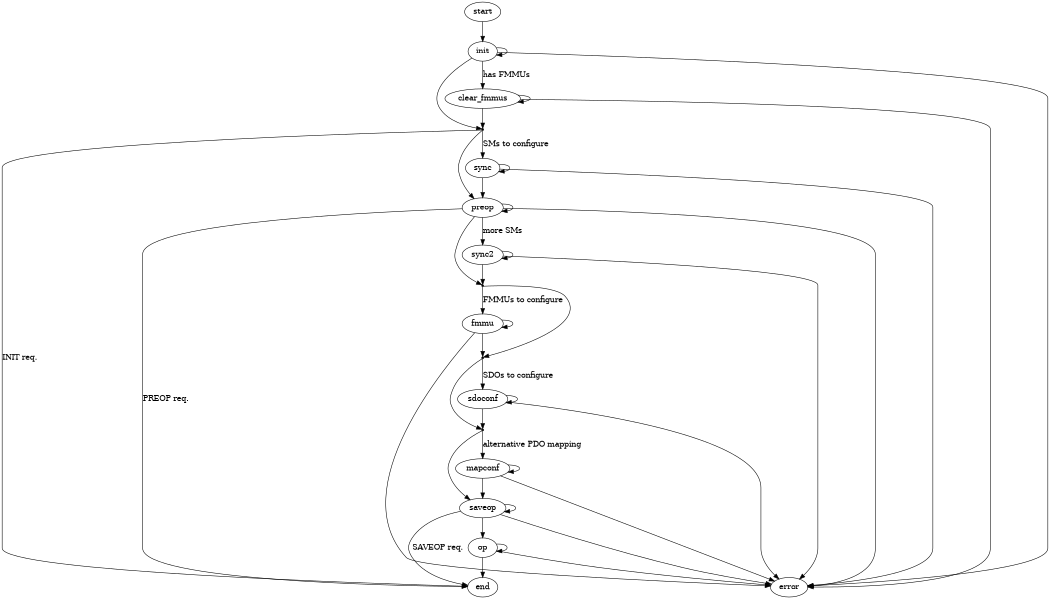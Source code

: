 digraph slaveconf {
    size="7,9"
    center=1
	ratio=fill

    enter_sync [shape=point,label=""]
    enter_fmmu [shape=point,label=""]
    enter_sdoconf [shape=point,label=""]
    enter_mapconf [shape=point,label=""]

    start -> init [weight=10]
    init -> init
    init -> error
    init -> enter_sync
    init -> clear_fmmus [label="has FMMUs", weight=10]
    clear_fmmus -> clear_fmmus
    clear_fmmus -> error
    clear_fmmus -> enter_sync [weight=10]
    enter_sync -> end [label="INIT req."]
    enter_sync -> preop
    enter_sync -> sync [label="SMs to configure", weight=10]
    sync -> sync
    sync -> error
    sync -> preop [weight=10]
    preop -> preop
    preop -> error
    preop -> end [label="PREOP req."]
    preop -> enter_fmmu
    preop -> sync2 [label="more SMs", weight=10]
    sync2 -> sync2
    sync2 -> error
    sync2 -> enter_fmmu [weight=10]
    enter_fmmu -> enter_sdoconf
    enter_fmmu -> fmmu [label="FMMUs to configure", weight=10]
    fmmu -> fmmu
    fmmu -> error
    fmmu -> enter_sdoconf [weight=10]
    enter_sdoconf -> enter_mapconf
    enter_sdoconf -> sdoconf [label="SDOs to configure", weight=10]
    sdoconf -> sdoconf
    sdoconf -> error
    sdoconf -> enter_mapconf [weight=10]
    enter_mapconf -> mapconf [label="alternative PDO mapping", weight=10]
    enter_mapconf -> saveop
    mapconf -> mapconf
    mapconf -> error
    mapconf -> saveop [weight=10]
    saveop -> saveop
    saveop -> error
    saveop -> end [label="SAVEOP req."]
    saveop -> op [weight=10]
    op -> op
    op -> error
    op -> end [weight=10]
}
